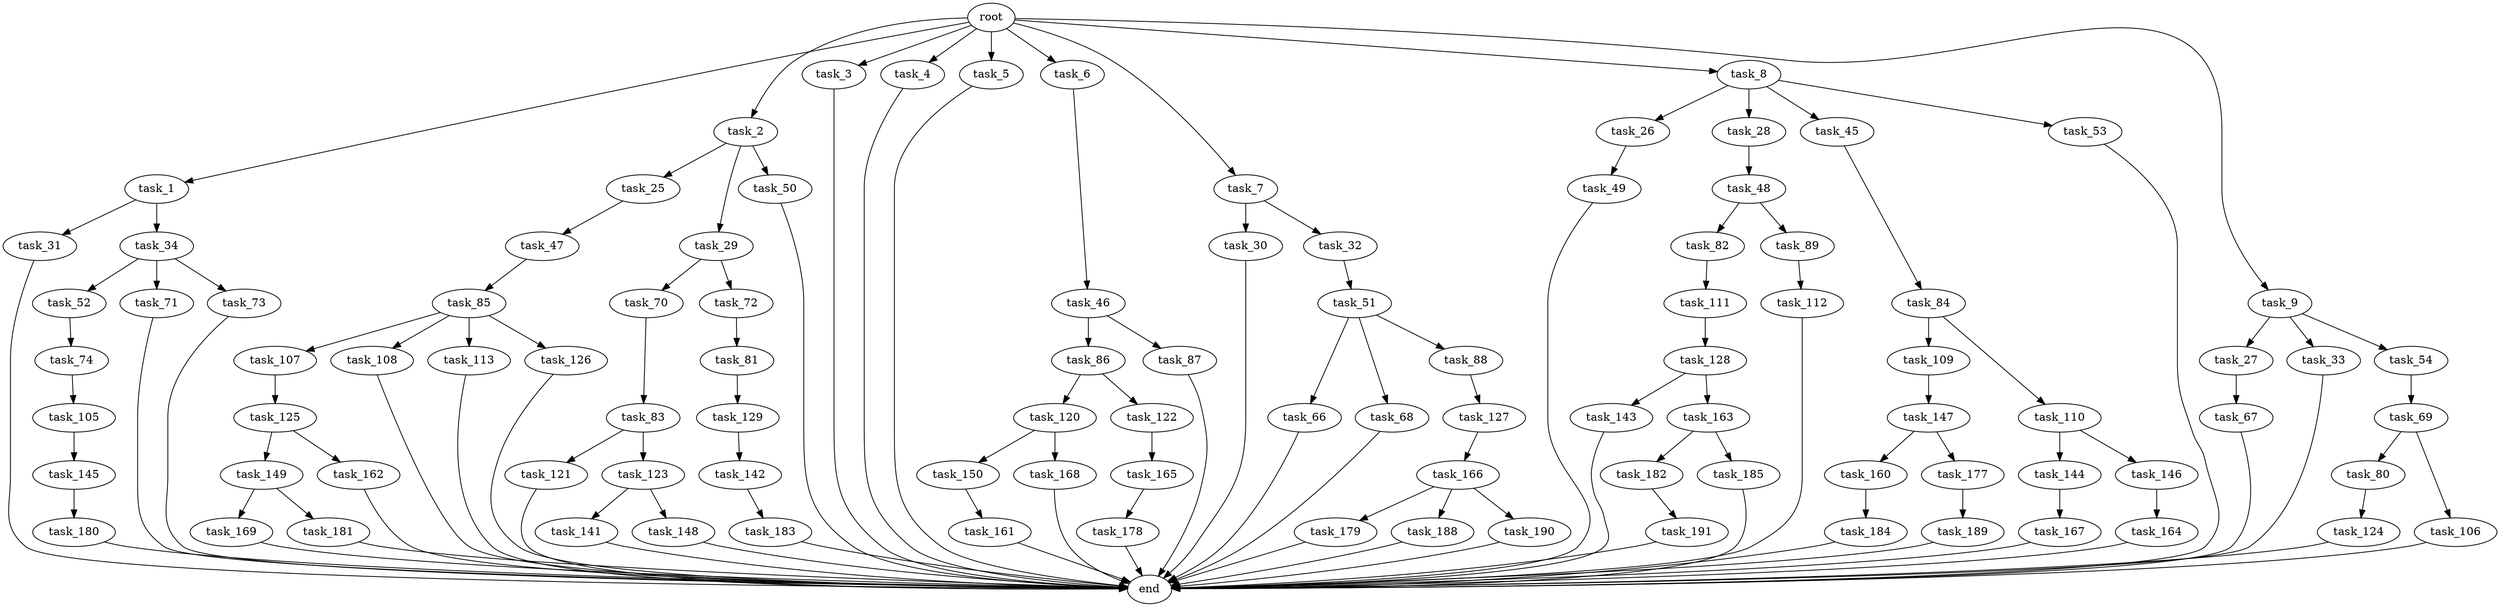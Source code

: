 digraph G {
  root [size="0.000000"];
  task_1 [size="10.240000"];
  task_2 [size="10.240000"];
  task_3 [size="10.240000"];
  task_4 [size="10.240000"];
  task_5 [size="10.240000"];
  task_6 [size="10.240000"];
  task_7 [size="10.240000"];
  task_8 [size="10.240000"];
  task_9 [size="10.240000"];
  task_25 [size="2147483648.000000"];
  task_26 [size="343597383.680000"];
  task_27 [size="773094113.280000"];
  task_28 [size="343597383.680000"];
  task_29 [size="2147483648.000000"];
  task_30 [size="5497558138.880000"];
  task_31 [size="4209067950.080000"];
  task_32 [size="5497558138.880000"];
  task_33 [size="773094113.280000"];
  task_34 [size="4209067950.080000"];
  task_45 [size="343597383.680000"];
  task_46 [size="3092376453.120000"];
  task_47 [size="8589934592.000000"];
  task_48 [size="6957847019.520000"];
  task_49 [size="1374389534.720000"];
  task_50 [size="2147483648.000000"];
  task_51 [size="2147483648.000000"];
  task_52 [size="1374389534.720000"];
  task_53 [size="343597383.680000"];
  task_54 [size="773094113.280000"];
  task_66 [size="1374389534.720000"];
  task_67 [size="343597383.680000"];
  task_68 [size="1374389534.720000"];
  task_69 [size="6957847019.520000"];
  task_70 [size="773094113.280000"];
  task_71 [size="1374389534.720000"];
  task_72 [size="773094113.280000"];
  task_73 [size="1374389534.720000"];
  task_74 [size="4209067950.080000"];
  task_80 [size="3092376453.120000"];
  task_81 [size="8589934592.000000"];
  task_82 [size="1374389534.720000"];
  task_83 [size="8589934592.000000"];
  task_84 [size="343597383.680000"];
  task_85 [size="3092376453.120000"];
  task_86 [size="6957847019.520000"];
  task_87 [size="6957847019.520000"];
  task_88 [size="1374389534.720000"];
  task_89 [size="1374389534.720000"];
  task_105 [size="343597383.680000"];
  task_106 [size="3092376453.120000"];
  task_107 [size="5497558138.880000"];
  task_108 [size="5497558138.880000"];
  task_109 [size="1374389534.720000"];
  task_110 [size="1374389534.720000"];
  task_111 [size="6957847019.520000"];
  task_112 [size="1374389534.720000"];
  task_113 [size="5497558138.880000"];
  task_120 [size="773094113.280000"];
  task_121 [size="1374389534.720000"];
  task_122 [size="773094113.280000"];
  task_123 [size="1374389534.720000"];
  task_124 [size="4209067950.080000"];
  task_125 [size="773094113.280000"];
  task_126 [size="5497558138.880000"];
  task_127 [size="8589934592.000000"];
  task_128 [size="3092376453.120000"];
  task_129 [size="5497558138.880000"];
  task_141 [size="1374389534.720000"];
  task_142 [size="2147483648.000000"];
  task_143 [size="343597383.680000"];
  task_144 [size="2147483648.000000"];
  task_145 [size="3092376453.120000"];
  task_146 [size="2147483648.000000"];
  task_147 [size="3092376453.120000"];
  task_148 [size="1374389534.720000"];
  task_149 [size="3092376453.120000"];
  task_150 [size="343597383.680000"];
  task_160 [size="6957847019.520000"];
  task_161 [size="4209067950.080000"];
  task_162 [size="3092376453.120000"];
  task_163 [size="343597383.680000"];
  task_164 [size="8589934592.000000"];
  task_165 [size="8589934592.000000"];
  task_166 [size="1374389534.720000"];
  task_167 [size="5497558138.880000"];
  task_168 [size="343597383.680000"];
  task_169 [size="6957847019.520000"];
  task_177 [size="6957847019.520000"];
  task_178 [size="1374389534.720000"];
  task_179 [size="343597383.680000"];
  task_180 [size="4209067950.080000"];
  task_181 [size="6957847019.520000"];
  task_182 [size="8589934592.000000"];
  task_183 [size="4209067950.080000"];
  task_184 [size="8589934592.000000"];
  task_185 [size="8589934592.000000"];
  task_188 [size="343597383.680000"];
  task_189 [size="343597383.680000"];
  task_190 [size="343597383.680000"];
  task_191 [size="773094113.280000"];
  end [size="0.000000"];

  root -> task_1 [size="1.000000"];
  root -> task_2 [size="1.000000"];
  root -> task_3 [size="1.000000"];
  root -> task_4 [size="1.000000"];
  root -> task_5 [size="1.000000"];
  root -> task_6 [size="1.000000"];
  root -> task_7 [size="1.000000"];
  root -> task_8 [size="1.000000"];
  root -> task_9 [size="1.000000"];
  task_1 -> task_31 [size="411041792.000000"];
  task_1 -> task_34 [size="411041792.000000"];
  task_2 -> task_25 [size="209715200.000000"];
  task_2 -> task_29 [size="209715200.000000"];
  task_2 -> task_50 [size="209715200.000000"];
  task_3 -> end [size="1.000000"];
  task_4 -> end [size="1.000000"];
  task_5 -> end [size="1.000000"];
  task_6 -> task_46 [size="301989888.000000"];
  task_7 -> task_30 [size="536870912.000000"];
  task_7 -> task_32 [size="536870912.000000"];
  task_8 -> task_26 [size="33554432.000000"];
  task_8 -> task_28 [size="33554432.000000"];
  task_8 -> task_45 [size="33554432.000000"];
  task_8 -> task_53 [size="33554432.000000"];
  task_9 -> task_27 [size="75497472.000000"];
  task_9 -> task_33 [size="75497472.000000"];
  task_9 -> task_54 [size="75497472.000000"];
  task_25 -> task_47 [size="838860800.000000"];
  task_26 -> task_49 [size="134217728.000000"];
  task_27 -> task_67 [size="33554432.000000"];
  task_28 -> task_48 [size="679477248.000000"];
  task_29 -> task_70 [size="75497472.000000"];
  task_29 -> task_72 [size="75497472.000000"];
  task_30 -> end [size="1.000000"];
  task_31 -> end [size="1.000000"];
  task_32 -> task_51 [size="209715200.000000"];
  task_33 -> end [size="1.000000"];
  task_34 -> task_52 [size="134217728.000000"];
  task_34 -> task_71 [size="134217728.000000"];
  task_34 -> task_73 [size="134217728.000000"];
  task_45 -> task_84 [size="33554432.000000"];
  task_46 -> task_86 [size="679477248.000000"];
  task_46 -> task_87 [size="679477248.000000"];
  task_47 -> task_85 [size="301989888.000000"];
  task_48 -> task_82 [size="134217728.000000"];
  task_48 -> task_89 [size="134217728.000000"];
  task_49 -> end [size="1.000000"];
  task_50 -> end [size="1.000000"];
  task_51 -> task_66 [size="134217728.000000"];
  task_51 -> task_68 [size="134217728.000000"];
  task_51 -> task_88 [size="134217728.000000"];
  task_52 -> task_74 [size="411041792.000000"];
  task_53 -> end [size="1.000000"];
  task_54 -> task_69 [size="679477248.000000"];
  task_66 -> end [size="1.000000"];
  task_67 -> end [size="1.000000"];
  task_68 -> end [size="1.000000"];
  task_69 -> task_80 [size="301989888.000000"];
  task_69 -> task_106 [size="301989888.000000"];
  task_70 -> task_83 [size="838860800.000000"];
  task_71 -> end [size="1.000000"];
  task_72 -> task_81 [size="838860800.000000"];
  task_73 -> end [size="1.000000"];
  task_74 -> task_105 [size="33554432.000000"];
  task_80 -> task_124 [size="411041792.000000"];
  task_81 -> task_129 [size="536870912.000000"];
  task_82 -> task_111 [size="679477248.000000"];
  task_83 -> task_121 [size="134217728.000000"];
  task_83 -> task_123 [size="134217728.000000"];
  task_84 -> task_109 [size="134217728.000000"];
  task_84 -> task_110 [size="134217728.000000"];
  task_85 -> task_107 [size="536870912.000000"];
  task_85 -> task_108 [size="536870912.000000"];
  task_85 -> task_113 [size="536870912.000000"];
  task_85 -> task_126 [size="536870912.000000"];
  task_86 -> task_120 [size="75497472.000000"];
  task_86 -> task_122 [size="75497472.000000"];
  task_87 -> end [size="1.000000"];
  task_88 -> task_127 [size="838860800.000000"];
  task_89 -> task_112 [size="134217728.000000"];
  task_105 -> task_145 [size="301989888.000000"];
  task_106 -> end [size="1.000000"];
  task_107 -> task_125 [size="75497472.000000"];
  task_108 -> end [size="1.000000"];
  task_109 -> task_147 [size="301989888.000000"];
  task_110 -> task_144 [size="209715200.000000"];
  task_110 -> task_146 [size="209715200.000000"];
  task_111 -> task_128 [size="301989888.000000"];
  task_112 -> end [size="1.000000"];
  task_113 -> end [size="1.000000"];
  task_120 -> task_150 [size="33554432.000000"];
  task_120 -> task_168 [size="33554432.000000"];
  task_121 -> end [size="1.000000"];
  task_122 -> task_165 [size="838860800.000000"];
  task_123 -> task_141 [size="134217728.000000"];
  task_123 -> task_148 [size="134217728.000000"];
  task_124 -> end [size="1.000000"];
  task_125 -> task_149 [size="301989888.000000"];
  task_125 -> task_162 [size="301989888.000000"];
  task_126 -> end [size="1.000000"];
  task_127 -> task_166 [size="134217728.000000"];
  task_128 -> task_143 [size="33554432.000000"];
  task_128 -> task_163 [size="33554432.000000"];
  task_129 -> task_142 [size="209715200.000000"];
  task_141 -> end [size="1.000000"];
  task_142 -> task_183 [size="411041792.000000"];
  task_143 -> end [size="1.000000"];
  task_144 -> task_167 [size="536870912.000000"];
  task_145 -> task_180 [size="411041792.000000"];
  task_146 -> task_164 [size="838860800.000000"];
  task_147 -> task_160 [size="679477248.000000"];
  task_147 -> task_177 [size="679477248.000000"];
  task_148 -> end [size="1.000000"];
  task_149 -> task_169 [size="679477248.000000"];
  task_149 -> task_181 [size="679477248.000000"];
  task_150 -> task_161 [size="411041792.000000"];
  task_160 -> task_184 [size="838860800.000000"];
  task_161 -> end [size="1.000000"];
  task_162 -> end [size="1.000000"];
  task_163 -> task_182 [size="838860800.000000"];
  task_163 -> task_185 [size="838860800.000000"];
  task_164 -> end [size="1.000000"];
  task_165 -> task_178 [size="134217728.000000"];
  task_166 -> task_179 [size="33554432.000000"];
  task_166 -> task_188 [size="33554432.000000"];
  task_166 -> task_190 [size="33554432.000000"];
  task_167 -> end [size="1.000000"];
  task_168 -> end [size="1.000000"];
  task_169 -> end [size="1.000000"];
  task_177 -> task_189 [size="33554432.000000"];
  task_178 -> end [size="1.000000"];
  task_179 -> end [size="1.000000"];
  task_180 -> end [size="1.000000"];
  task_181 -> end [size="1.000000"];
  task_182 -> task_191 [size="75497472.000000"];
  task_183 -> end [size="1.000000"];
  task_184 -> end [size="1.000000"];
  task_185 -> end [size="1.000000"];
  task_188 -> end [size="1.000000"];
  task_189 -> end [size="1.000000"];
  task_190 -> end [size="1.000000"];
  task_191 -> end [size="1.000000"];
}
